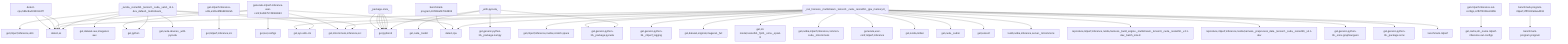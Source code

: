 graph TD
    app-mlperf-inference,d775cac873ee4231_(_nvidia,_resnet50,_tensorrt,_cuda,_valid,_r4.1-dev_default,_multistream_) --> detect,os
    app-mlperf-inference,d775cac873ee4231_(_nvidia,_resnet50,_tensorrt,_cuda,_valid,_r4.1-dev_default,_multistream_) --> get,sys-utils-cm
    app-mlperf-inference,d775cac873ee4231_(_nvidia,_resnet50,_tensorrt,_cuda,_valid,_r4.1-dev_default,_multistream_) --> get,python
    app-mlperf-inference,d775cac873ee4231_(_nvidia,_resnet50,_tensorrt,_cuda,_valid,_r4.1-dev_default,_multistream_) --> get,mlcommons,inference,src
    get-mlperf-inference-utils,e341e5f86d8342e5 --> get,mlperf,inference,src
    app-mlperf-inference,d775cac873ee4231_(_nvidia,_resnet50,_tensorrt,_cuda,_valid,_r4.1-dev_default,_multistream_) --> get,mlperf,inference,utils
    app-mlperf-inference,d775cac873ee4231_(_nvidia,_resnet50,_tensorrt,_cuda,_valid,_r4.1-dev_default,_multistream_) --> get,dataset-aux,imagenet-aux
    get-cuda-devices,7a3ede4d3558427a_(_with-pycuda_) --> get,cuda,_toolkit
    get-cuda-devices,7a3ede4d3558427a_(_with-pycuda_) --> get,python3
    get-generic-python-lib,94b62a682bc44791_(_package.pycuda_) --> get,python3
    get-cuda-devices,7a3ede4d3558427a_(_with-pycuda_) --> get,generic-python-lib,_package.pycuda
    get-generic-python-lib,94b62a682bc44791_(_package.numpy_) --> get,python3
    get-cuda-devices,7a3ede4d3558427a_(_with-pycuda_) --> get,generic-python-lib,_package.numpy
    app-mlperf-inference,d775cac873ee4231_(_nvidia,_resnet50,_tensorrt,_cuda,_valid,_r4.1-dev_default,_multistream_) --> get,cuda-devices,_with-pycuda
    app-mlperf-inference-nvidia,bc3b17fb430f4732_(_run_harness,_multistream,_tensorrt,_cuda,_resnet50,_gpu_memory.8_) --> detect,os
    detect-cpu,586c8a43320142f7 --> detect,os
    app-mlperf-inference-nvidia,bc3b17fb430f4732_(_run_harness,_multistream,_tensorrt,_cuda,_resnet50,_gpu_memory.8_) --> detect,cpu
    app-mlperf-inference-nvidia,bc3b17fb430f4732_(_run_harness,_multistream,_tensorrt,_cuda,_resnet50,_gpu_memory.8_) --> get,sys-utils-cm
    app-mlperf-inference-nvidia,bc3b17fb430f4732_(_run_harness,_multistream,_tensorrt,_cuda,_resnet50,_gpu_memory.8_) --> get,mlperf,inference,nvidia,scratch,space
    get-generic-python-lib,94b62a682bc44791_(_mlperf_logging_) --> get,python3
    app-mlperf-inference-nvidia,bc3b17fb430f4732_(_run_harness,_multistream,_tensorrt,_cuda,_resnet50,_gpu_memory.8_) --> get,generic-python-lib,_mlperf_logging
    app-mlperf-inference-nvidia,bc3b17fb430f4732_(_run_harness,_multistream,_tensorrt,_cuda,_resnet50,_gpu_memory.8_) --> get,dataset,original,imagenet,_full
    app-mlperf-inference-nvidia,bc3b17fb430f4732_(_run_harness,_multistream,_tensorrt,_cuda,_resnet50,_gpu_memory.8_) --> get,ml-model,resnet50,_fp32,_onnx,_opset-8
    app-mlperf-inference-nvidia,bc3b17fb430f4732_(_run_harness,_multistream,_tensorrt,_cuda,_resnet50,_gpu_memory.8_) --> get,mlcommons,inference,src
    app-mlperf-inference-nvidia,bc3b17fb430f4732_(_run_harness,_multistream,_tensorrt,_cuda,_resnet50,_gpu_memory.8_) --> get,nvidia,mlperf,inference,common-code,_mlcommons
    generate-mlperf-inference-user-conf,3af4475745964b93 --> detect,os
    detect-cpu,586c8a43320142f7 --> detect,os
    generate-mlperf-inference-user-conf,3af4475745964b93 --> detect,cpu
    generate-mlperf-inference-user-conf,3af4475745964b93 --> get,python
    generate-mlperf-inference-user-conf,3af4475745964b93 --> get,mlcommons,inference,src
    get-mlperf-inference-sut-configs,c2fbf72009e2445b --> get,cache,dir,_name.mlperf-inference-sut-configs
    generate-mlperf-inference-user-conf,3af4475745964b93 --> get,sut,configs
    app-mlperf-inference-nvidia,bc3b17fb430f4732_(_run_harness,_multistream,_tensorrt,_cuda,_resnet50,_gpu_memory.8_) --> generate,user-conf,mlperf,inference
    get-generic-python-lib,94b62a682bc44791_(_package.pycuda_) --> get,python3
    app-mlperf-inference-nvidia,bc3b17fb430f4732_(_run_harness,_multistream,_tensorrt,_cuda,_resnet50,_gpu_memory.8_) --> get,generic-python-lib,_package.pycuda
    app-mlperf-inference-nvidia,bc3b17fb430f4732_(_run_harness,_multistream,_tensorrt,_cuda,_resnet50,_gpu_memory.8_) --> get,nvidia,mitten
    app-mlperf-inference-nvidia,bc3b17fb430f4732_(_run_harness,_multistream,_tensorrt,_cuda,_resnet50,_gpu_memory.8_) --> get,cuda,_cudnn
    app-mlperf-inference-nvidia,bc3b17fb430f4732_(_run_harness,_multistream,_tensorrt,_cuda,_resnet50,_gpu_memory.8_) --> get,tensorrt
    app-mlperf-inference-nvidia,bc3b17fb430f4732_(_run_harness,_multistream,_tensorrt,_cuda,_resnet50,_gpu_memory.8_) --> build,nvidia,inference,server,_mlcommons
    app-mlperf-inference-nvidia,bc3b17fb430f4732_(_run_harness,_multistream,_tensorrt,_cuda,_resnet50,_gpu_memory.8_) --> reproduce,mlperf,inference,nvidia,harness,_build_engine,_multistream,_tensorrt,_cuda,_resnet50,_v4.1-dev,_batch_size.8
    app-mlperf-inference-nvidia,bc3b17fb430f4732_(_run_harness,_multistream,_tensorrt,_cuda,_resnet50,_gpu_memory.8_) --> reproduce,mlperf,inference,nvidia,harness,_preprocess_data,_tensorrt,_cuda,_resnet50,_v4.1-dev
    get-generic-python-lib,94b62a682bc44791_(_onnx-graphsurgeon_) --> get,python3
    app-mlperf-inference-nvidia,bc3b17fb430f4732_(_run_harness,_multistream,_tensorrt,_cuda,_resnet50,_gpu_memory.8_) --> get,generic-python-lib,_onnx-graphsurgeon
    get-generic-python-lib,94b62a682bc44791_(_package.onnx_) --> get,python3
    app-mlperf-inference-nvidia,bc3b17fb430f4732_(_run_harness,_multistream,_tensorrt,_cuda,_resnet50,_gpu_memory.8_) --> get,generic-python-lib,_package.onnx
    detect-cpu,586c8a43320142f7 --> detect,os
    benchmark-program,19f369ef47084895 --> detect,cpu
    benchmark-program-mlperf,cfff0132a8aa4018 --> benchmark-program,program
    app-mlperf-inference-nvidia,bc3b17fb430f4732_(_run_harness,_multistream,_tensorrt,_cuda,_resnet50,_gpu_memory.8_) --> benchmark-mlperf